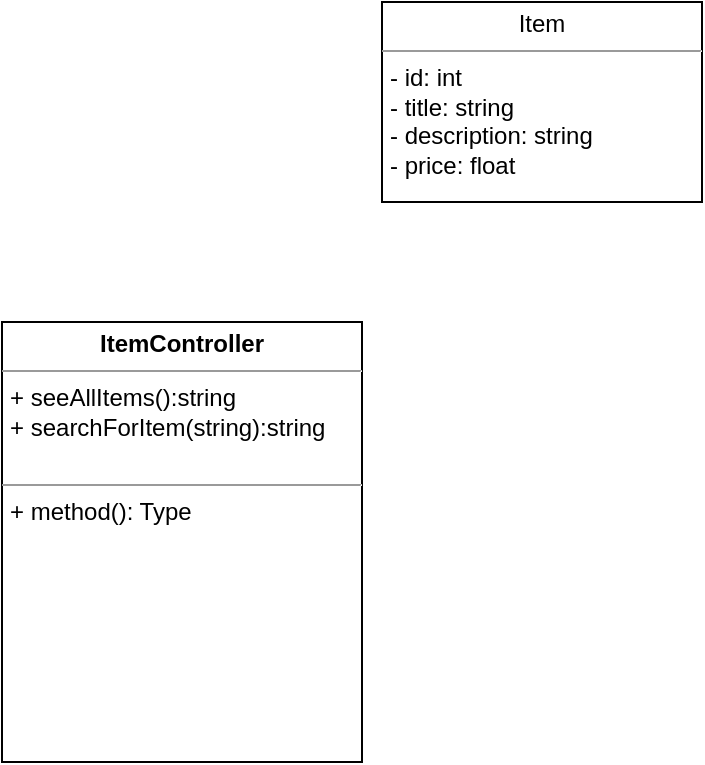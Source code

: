 <mxfile version="21.1.4" type="device">
  <diagram name="Page-1" id="O63BeTVWa47M7UjaUm1V">
    <mxGraphModel dx="439" dy="577" grid="1" gridSize="10" guides="1" tooltips="1" connect="1" arrows="1" fold="1" page="1" pageScale="1" pageWidth="827" pageHeight="1169" math="0" shadow="0">
      <root>
        <mxCell id="0" />
        <mxCell id="1" parent="0" />
        <mxCell id="ThX4fKAc1e_sh_X1b90t-5" value="&lt;p style=&quot;margin:0px;margin-top:4px;text-align:center;&quot;&gt;Item&lt;/p&gt;&lt;hr size=&quot;1&quot;&gt;&lt;p style=&quot;margin:0px;margin-left:4px;&quot;&gt;- id: int&lt;/p&gt;&lt;p style=&quot;margin:0px;margin-left:4px;&quot;&gt;- title: string&lt;/p&gt;&lt;p style=&quot;margin:0px;margin-left:4px;&quot;&gt;- description: string&lt;/p&gt;&lt;p style=&quot;margin:0px;margin-left:4px;&quot;&gt;- price: float&lt;/p&gt;" style="verticalAlign=top;align=left;overflow=fill;fontSize=12;fontFamily=Helvetica;html=1;whiteSpace=wrap;" vertex="1" parent="1">
          <mxGeometry x="210" y="50" width="160" height="100" as="geometry" />
        </mxCell>
        <mxCell id="ThX4fKAc1e_sh_X1b90t-6" value="&lt;p style=&quot;margin:0px;margin-top:4px;text-align:center;&quot;&gt;&lt;b&gt;ItemController&lt;/b&gt;&lt;/p&gt;&lt;hr size=&quot;1&quot;&gt;&lt;p style=&quot;margin:0px;margin-left:4px;&quot;&gt;+ seeAllItems():string&lt;/p&gt;&lt;p style=&quot;margin:0px;margin-left:4px;&quot;&gt;+ searchForItem(string):string&lt;/p&gt;&lt;p style=&quot;margin:0px;margin-left:4px;&quot;&gt;&lt;br&gt;&lt;/p&gt;&lt;hr size=&quot;1&quot;&gt;&lt;p style=&quot;margin:0px;margin-left:4px;&quot;&gt;+ method(): Type&lt;/p&gt;" style="verticalAlign=top;align=left;overflow=fill;fontSize=12;fontFamily=Helvetica;html=1;whiteSpace=wrap;" vertex="1" parent="1">
          <mxGeometry x="20" y="210" width="180" height="220" as="geometry" />
        </mxCell>
      </root>
    </mxGraphModel>
  </diagram>
</mxfile>
